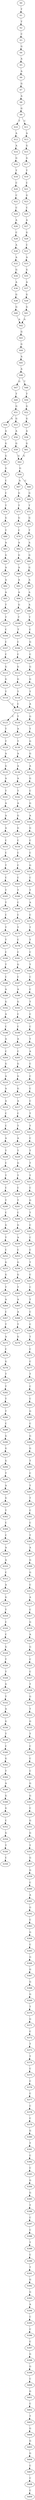 strict digraph  {
	S0 -> S1 [ label = T ];
	S1 -> S2 [ label = T ];
	S2 -> S3 [ label = C ];
	S3 -> S4 [ label = G ];
	S4 -> S5 [ label = A ];
	S5 -> S6 [ label = A ];
	S6 -> S7 [ label = G ];
	S7 -> S8 [ label = A ];
	S8 -> S9 [ label = G ];
	S9 -> S10 [ label = T ];
	S9 -> S11 [ label = C ];
	S10 -> S12 [ label = A ];
	S11 -> S13 [ label = A ];
	S12 -> S14 [ label = A ];
	S13 -> S15 [ label = G ];
	S14 -> S16 [ label = G ];
	S15 -> S17 [ label = G ];
	S16 -> S18 [ label = T ];
	S17 -> S19 [ label = T ];
	S18 -> S20 [ label = C ];
	S19 -> S21 [ label = C ];
	S20 -> S22 [ label = C ];
	S21 -> S23 [ label = G ];
	S22 -> S24 [ label = C ];
	S23 -> S25 [ label = C ];
	S24 -> S26 [ label = A ];
	S25 -> S27 [ label = A ];
	S26 -> S28 [ label = C ];
	S27 -> S29 [ label = G ];
	S28 -> S30 [ label = A ];
	S29 -> S31 [ label = C ];
	S30 -> S32 [ label = A ];
	S31 -> S33 [ label = A ];
	S32 -> S34 [ label = G ];
	S33 -> S35 [ label = G ];
	S34 -> S36 [ label = A ];
	S35 -> S37 [ label = A ];
	S36 -> S38 [ label = G ];
	S37 -> S39 [ label = G ];
	S38 -> S40 [ label = G ];
	S39 -> S41 [ label = G ];
	S40 -> S42 [ label = A ];
	S41 -> S42 [ label = A ];
	S42 -> S43 [ label = G ];
	S43 -> S44 [ label = G ];
	S44 -> S45 [ label = A ];
	S45 -> S46 [ label = A ];
	S46 -> S47 [ label = G ];
	S46 -> S48 [ label = T ];
	S47 -> S49 [ label = T ];
	S48 -> S50 [ label = T ];
	S49 -> S51 [ label = G ];
	S50 -> S52 [ label = G ];
	S51 -> S53 [ label = G ];
	S51 -> S54 [ label = A ];
	S52 -> S55 [ label = G ];
	S53 -> S56 [ label = A ];
	S54 -> S57 [ label = A ];
	S55 -> S58 [ label = A ];
	S56 -> S59 [ label = G ];
	S57 -> S60 [ label = G ];
	S58 -> S61 [ label = G ];
	S59 -> S62 [ label = G ];
	S60 -> S63 [ label = G ];
	S61 -> S62 [ label = G ];
	S62 -> S64 [ label = G ];
	S63 -> S65 [ label = G ];
	S64 -> S66 [ label = C ];
	S64 -> S67 [ label = A ];
	S65 -> S68 [ label = C ];
	S66 -> S69 [ label = G ];
	S67 -> S70 [ label = G ];
	S68 -> S71 [ label = C ];
	S69 -> S72 [ label = T ];
	S70 -> S73 [ label = T ];
	S71 -> S74 [ label = T ];
	S72 -> S75 [ label = G ];
	S73 -> S76 [ label = G ];
	S74 -> S77 [ label = G ];
	S75 -> S78 [ label = T ];
	S76 -> S79 [ label = C ];
	S77 -> S80 [ label = T ];
	S78 -> S81 [ label = A ];
	S79 -> S82 [ label = A ];
	S80 -> S83 [ label = A ];
	S81 -> S84 [ label = G ];
	S82 -> S85 [ label = G ];
	S83 -> S86 [ label = G ];
	S84 -> S87 [ label = G ];
	S85 -> S88 [ label = A ];
	S86 -> S89 [ label = A ];
	S87 -> S90 [ label = A ];
	S88 -> S91 [ label = A ];
	S89 -> S92 [ label = A ];
	S90 -> S93 [ label = A ];
	S91 -> S94 [ label = A ];
	S92 -> S95 [ label = A ];
	S93 -> S96 [ label = A ];
	S94 -> S97 [ label = G ];
	S95 -> S98 [ label = T ];
	S96 -> S99 [ label = T ];
	S97 -> S100 [ label = T ];
	S98 -> S101 [ label = T ];
	S99 -> S102 [ label = C ];
	S100 -> S103 [ label = T ];
	S101 -> S104 [ label = C ];
	S102 -> S105 [ label = G ];
	S103 -> S106 [ label = C ];
	S104 -> S107 [ label = C ];
	S105 -> S108 [ label = C ];
	S106 -> S109 [ label = C ];
	S107 -> S110 [ label = C ];
	S108 -> S111 [ label = G ];
	S109 -> S112 [ label = G ];
	S110 -> S113 [ label = G ];
	S111 -> S114 [ label = G ];
	S112 -> S115 [ label = G ];
	S113 -> S116 [ label = G ];
	S114 -> S117 [ label = T ];
	S115 -> S118 [ label = T ];
	S116 -> S119 [ label = T ];
	S117 -> S120 [ label = A ];
	S118 -> S121 [ label = C ];
	S119 -> S121 [ label = C ];
	S120 -> S122 [ label = G ];
	S121 -> S123 [ label = C ];
	S121 -> S124 [ label = T ];
	S122 -> S125 [ label = T ];
	S123 -> S126 [ label = T ];
	S124 -> S127 [ label = A ];
	S125 -> S128 [ label = G ];
	S126 -> S129 [ label = T ];
	S127 -> S130 [ label = T ];
	S128 -> S131 [ label = G ];
	S129 -> S132 [ label = A ];
	S130 -> S133 [ label = A ];
	S131 -> S134 [ label = A ];
	S132 -> S135 [ label = G ];
	S133 -> S136 [ label = A ];
	S134 -> S137 [ label = G ];
	S135 -> S138 [ label = A ];
	S136 -> S139 [ label = A ];
	S137 -> S140 [ label = C ];
	S138 -> S141 [ label = T ];
	S139 -> S142 [ label = T ];
	S140 -> S143 [ label = G ];
	S141 -> S144 [ label = A ];
	S142 -> S145 [ label = A ];
	S143 -> S146 [ label = A ];
	S144 -> S147 [ label = A ];
	S145 -> S148 [ label = G ];
	S146 -> S149 [ label = G ];
	S147 -> S150 [ label = A ];
	S148 -> S151 [ label = G ];
	S149 -> S152 [ label = C ];
	S150 -> S153 [ label = C ];
	S151 -> S154 [ label = C ];
	S152 -> S155 [ label = C ];
	S153 -> S156 [ label = C ];
	S154 -> S157 [ label = C ];
	S155 -> S158 [ label = G ];
	S156 -> S159 [ label = T ];
	S157 -> S160 [ label = C ];
	S158 -> S161 [ label = C ];
	S159 -> S162 [ label = C ];
	S160 -> S163 [ label = C ];
	S161 -> S164 [ label = T ];
	S162 -> S165 [ label = T ];
	S163 -> S166 [ label = T ];
	S164 -> S167 [ label = A ];
	S165 -> S168 [ label = T ];
	S166 -> S169 [ label = C ];
	S167 -> S170 [ label = C ];
	S168 -> S171 [ label = C ];
	S169 -> S172 [ label = C ];
	S170 -> S173 [ label = T ];
	S171 -> S174 [ label = T ];
	S172 -> S175 [ label = T ];
	S173 -> S176 [ label = T ];
	S174 -> S177 [ label = T ];
	S175 -> S178 [ label = C ];
	S176 -> S179 [ label = C ];
	S177 -> S180 [ label = C ];
	S178 -> S181 [ label = C ];
	S179 -> S182 [ label = T ];
	S180 -> S183 [ label = T ];
	S181 -> S184 [ label = G ];
	S182 -> S185 [ label = C ];
	S183 -> S186 [ label = C ];
	S184 -> S187 [ label = C ];
	S185 -> S188 [ label = C ];
	S186 -> S189 [ label = A ];
	S187 -> S190 [ label = A ];
	S188 -> S191 [ label = T ];
	S189 -> S192 [ label = G ];
	S190 -> S193 [ label = G ];
	S191 -> S194 [ label = C ];
	S192 -> S195 [ label = A ];
	S193 -> S196 [ label = C ];
	S194 -> S197 [ label = C ];
	S195 -> S198 [ label = C ];
	S196 -> S199 [ label = C ];
	S197 -> S200 [ label = T ];
	S198 -> S201 [ label = A ];
	S199 -> S202 [ label = A ];
	S200 -> S203 [ label = A ];
	S201 -> S204 [ label = C ];
	S202 -> S205 [ label = C ];
	S203 -> S206 [ label = C ];
	S204 -> S207 [ label = G ];
	S205 -> S208 [ label = G ];
	S206 -> S209 [ label = C ];
	S207 -> S210 [ label = A ];
	S208 -> S211 [ label = G ];
	S209 -> S212 [ label = C ];
	S210 -> S213 [ label = A ];
	S211 -> S214 [ label = G ];
	S212 -> S215 [ label = C ];
	S213 -> S216 [ label = A ];
	S214 -> S217 [ label = A ];
	S215 -> S218 [ label = T ];
	S216 -> S219 [ label = C ];
	S217 -> S220 [ label = C ];
	S218 -> S221 [ label = T ];
	S219 -> S222 [ label = C ];
	S220 -> S223 [ label = T ];
	S221 -> S224 [ label = C ];
	S222 -> S225 [ label = A ];
	S223 -> S226 [ label = A ];
	S224 -> S227 [ label = T ];
	S225 -> S228 [ label = T ];
	S226 -> S229 [ label = T ];
	S227 -> S230 [ label = T ];
	S228 -> S231 [ label = C ];
	S229 -> S232 [ label = G ];
	S230 -> S233 [ label = T ];
	S231 -> S234 [ label = T ];
	S232 -> S235 [ label = T ];
	S233 -> S236 [ label = C ];
	S234 -> S237 [ label = C ];
	S235 -> S238 [ label = C ];
	S236 -> S239 [ label = G ];
	S237 -> S240 [ label = T ];
	S238 -> S241 [ label = T ];
	S239 -> S242 [ label = T ];
	S240 -> S243 [ label = C ];
	S241 -> S244 [ label = C ];
	S242 -> S245 [ label = C ];
	S243 -> S246 [ label = G ];
	S244 -> S247 [ label = G ];
	S245 -> S248 [ label = C ];
	S246 -> S249 [ label = T ];
	S247 -> S250 [ label = A ];
	S248 -> S251 [ label = C ];
	S249 -> S252 [ label = C ];
	S250 -> S253 [ label = C ];
	S251 -> S254 [ label = T ];
	S252 -> S255 [ label = G ];
	S253 -> S256 [ label = G ];
	S254 -> S257 [ label = C ];
	S255 -> S258 [ label = G ];
	S256 -> S259 [ label = G ];
	S257 -> S260 [ label = C ];
	S258 -> S261 [ label = T ];
	S259 -> S262 [ label = T ];
	S260 -> S263 [ label = T ];
	S261 -> S264 [ label = A ];
	S262 -> S265 [ label = A ];
	S263 -> S266 [ label = C ];
	S264 -> S267 [ label = C ];
	S265 -> S268 [ label = A ];
	S266 -> S269 [ label = C ];
	S267 -> S270 [ label = T ];
	S268 -> S271 [ label = T ];
	S269 -> S272 [ label = T ];
	S270 -> S273 [ label = A ];
	S271 -> S274 [ label = G ];
	S272 -> S275 [ label = C ];
	S273 -> S276 [ label = C ];
	S275 -> S277 [ label = C ];
	S276 -> S278 [ label = G ];
	S277 -> S279 [ label = T ];
	S278 -> S280 [ label = T ];
	S279 -> S281 [ label = C ];
	S280 -> S282 [ label = T ];
	S281 -> S283 [ label = C ];
	S282 -> S284 [ label = T ];
	S283 -> S285 [ label = G ];
	S284 -> S286 [ label = T ];
	S285 -> S287 [ label = C ];
	S286 -> S288 [ label = C ];
	S287 -> S289 [ label = G ];
	S288 -> S290 [ label = G ];
	S289 -> S291 [ label = G ];
	S290 -> S292 [ label = G ];
	S291 -> S293 [ label = T ];
	S292 -> S294 [ label = G ];
	S293 -> S295 [ label = C ];
	S294 -> S296 [ label = T ];
	S295 -> S297 [ label = T ];
	S296 -> S298 [ label = A ];
	S297 -> S299 [ label = T ];
	S298 -> S300 [ label = G ];
	S299 -> S301 [ label = C ];
	S300 -> S302 [ label = T ];
	S301 -> S303 [ label = C ];
	S302 -> S304 [ label = C ];
	S303 -> S305 [ label = T ];
	S304 -> S306 [ label = C ];
	S305 -> S307 [ label = A ];
	S306 -> S308 [ label = A ];
	S307 -> S309 [ label = G ];
	S308 -> S310 [ label = A ];
	S309 -> S311 [ label = G ];
	S310 -> S312 [ label = C ];
	S311 -> S313 [ label = C ];
	S312 -> S314 [ label = A ];
	S313 -> S315 [ label = A ];
	S314 -> S316 [ label = G ];
	S315 -> S317 [ label = C ];
	S316 -> S318 [ label = T ];
	S317 -> S319 [ label = G ];
	S318 -> S320 [ label = C ];
	S319 -> S321 [ label = A ];
	S320 -> S322 [ label = C ];
	S321 -> S323 [ label = G ];
	S322 -> S324 [ label = G ];
	S323 -> S325 [ label = C ];
	S324 -> S326 [ label = T ];
	S325 -> S327 [ label = C ];
	S326 -> S328 [ label = T ];
	S327 -> S329 [ label = T ];
	S328 -> S330 [ label = G ];
	S329 -> S331 [ label = G ];
	S330 -> S332 [ label = T ];
	S331 -> S333 [ label = T ];
	S332 -> S334 [ label = A ];
	S333 -> S335 [ label = G ];
	S334 -> S336 [ label = G ];
	S335 -> S337 [ label = T ];
	S336 -> S338 [ label = T ];
	S337 -> S339 [ label = C ];
	S338 -> S340 [ label = C ];
	S339 -> S341 [ label = C ];
	S340 -> S342 [ label = G ];
	S341 -> S343 [ label = C ];
	S342 -> S344 [ label = T ];
	S343 -> S345 [ label = G ];
	S344 -> S346 [ label = A ];
	S345 -> S347 [ label = G ];
	S346 -> S348 [ label = G ];
	S347 -> S349 [ label = C ];
	S348 -> S350 [ label = G ];
	S349 -> S351 [ label = G ];
	S350 -> S352 [ label = C ];
	S351 -> S353 [ label = G ];
	S352 -> S354 [ label = G ];
	S353 -> S355 [ label = T ];
	S354 -> S356 [ label = T ];
	S355 -> S357 [ label = G ];
	S356 -> S358 [ label = C ];
	S357 -> S359 [ label = G ];
	S359 -> S360 [ label = C ];
	S360 -> S361 [ label = A ];
	S361 -> S362 [ label = G ];
	S362 -> S363 [ label = C ];
	S363 -> S364 [ label = G ];
	S364 -> S365 [ label = C ];
	S365 -> S366 [ label = G ];
	S366 -> S367 [ label = G ];
	S367 -> S368 [ label = G ];
	S368 -> S369 [ label = G ];
	S369 -> S370 [ label = T ];
	S370 -> S371 [ label = G ];
	S371 -> S372 [ label = C ];
	S372 -> S373 [ label = T ];
	S373 -> S374 [ label = T ];
	S374 -> S375 [ label = C ];
	S375 -> S376 [ label = C ];
	S376 -> S377 [ label = C ];
	S377 -> S378 [ label = C ];
	S378 -> S379 [ label = C ];
	S379 -> S380 [ label = G ];
	S380 -> S381 [ label = T ];
	S381 -> S382 [ label = C ];
	S382 -> S383 [ label = C ];
	S383 -> S384 [ label = G ];
	S384 -> S385 [ label = G ];
	S385 -> S386 [ label = T ];
	S386 -> S387 [ label = C ];
	S387 -> S388 [ label = C ];
	S388 -> S389 [ label = T ];
	S389 -> S390 [ label = C ];
	S390 -> S391 [ label = T ];
	S391 -> S392 [ label = G ];
	S392 -> S393 [ label = G ];
	S393 -> S394 [ label = A ];
	S394 -> S395 [ label = C ];
	S395 -> S396 [ label = C ];
	S396 -> S397 [ label = C ];
	S397 -> S398 [ label = G ];
	S398 -> S399 [ label = G ];
	S399 -> S400 [ label = C ];
	S400 -> S401 [ label = G ];
	S401 -> S402 [ label = C ];
	S402 -> S403 [ label = T ];
	S403 -> S404 [ label = G ];
	S404 -> S405 [ label = G ];
	S405 -> S406 [ label = G ];
	S406 -> S407 [ label = C ];
	S407 -> S408 [ label = C ];
	S408 -> S409 [ label = C ];
}
